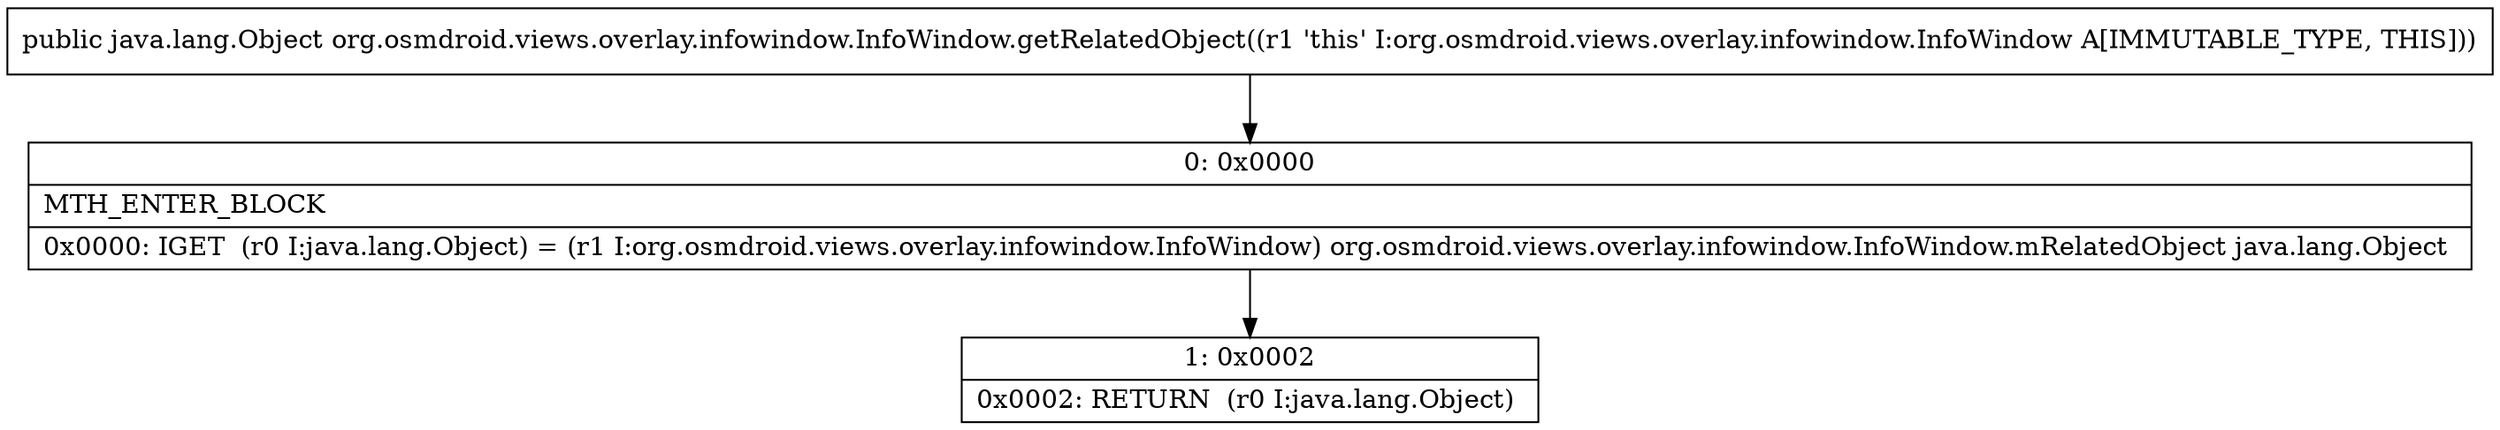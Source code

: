 digraph "CFG fororg.osmdroid.views.overlay.infowindow.InfoWindow.getRelatedObject()Ljava\/lang\/Object;" {
Node_0 [shape=record,label="{0\:\ 0x0000|MTH_ENTER_BLOCK\l|0x0000: IGET  (r0 I:java.lang.Object) = (r1 I:org.osmdroid.views.overlay.infowindow.InfoWindow) org.osmdroid.views.overlay.infowindow.InfoWindow.mRelatedObject java.lang.Object \l}"];
Node_1 [shape=record,label="{1\:\ 0x0002|0x0002: RETURN  (r0 I:java.lang.Object) \l}"];
MethodNode[shape=record,label="{public java.lang.Object org.osmdroid.views.overlay.infowindow.InfoWindow.getRelatedObject((r1 'this' I:org.osmdroid.views.overlay.infowindow.InfoWindow A[IMMUTABLE_TYPE, THIS])) }"];
MethodNode -> Node_0;
Node_0 -> Node_1;
}

